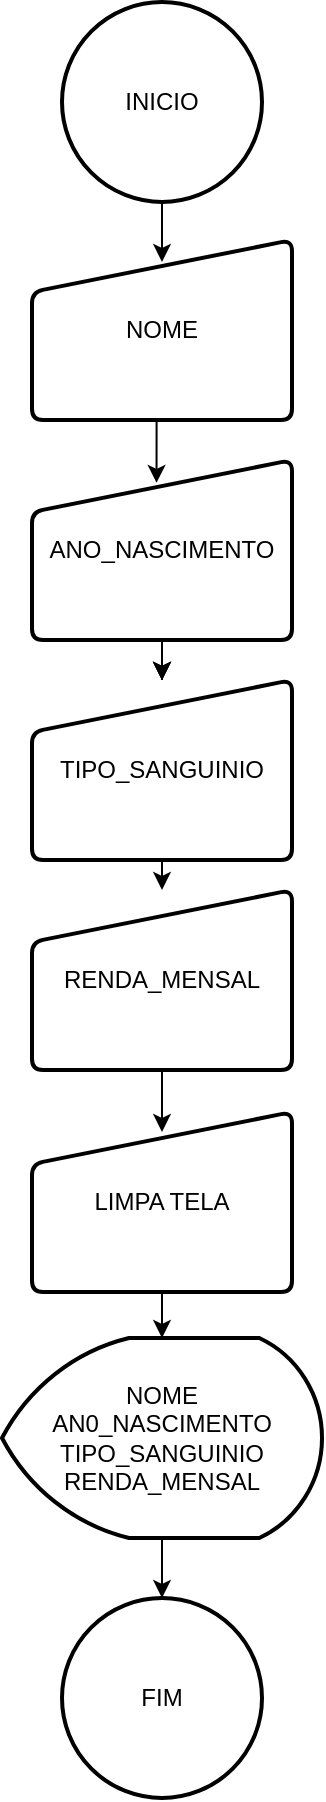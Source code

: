 <mxfile version="25.0.1">
  <diagram name="Página-1" id="jfogdP9_U1Wg3CihQM3p">
    <mxGraphModel dx="880" dy="434" grid="1" gridSize="10" guides="1" tooltips="1" connect="1" arrows="1" fold="1" page="1" pageScale="1" pageWidth="827" pageHeight="1169" math="0" shadow="0">
      <root>
        <mxCell id="0" />
        <mxCell id="1" parent="0" />
        <mxCell id="wPkzM8c5BZoaFIO-P6Uz-1" style="edgeStyle=orthogonalEdgeStyle;rounded=0;orthogonalLoop=1;jettySize=auto;html=1;exitX=0.5;exitY=1;exitDx=0;exitDy=0;exitPerimeter=0;" edge="1" parent="1" source="DQFOqRlbT_k9Pjse-kZL-1">
          <mxGeometry relative="1" as="geometry">
            <mxPoint x="400" y="225" as="targetPoint" />
          </mxGeometry>
        </mxCell>
        <mxCell id="DQFOqRlbT_k9Pjse-kZL-1" value="&lt;font style=&quot;vertical-align: inherit;&quot;&gt;&lt;font style=&quot;vertical-align: inherit;&quot;&gt;INICIO&lt;/font&gt;&lt;/font&gt;" style="strokeWidth=2;html=1;shape=mxgraph.flowchart.start_2;whiteSpace=wrap;" parent="1" vertex="1">
          <mxGeometry x="350" y="95" width="100" height="100" as="geometry" />
        </mxCell>
        <mxCell id="DQFOqRlbT_k9Pjse-kZL-2" value="&lt;font style=&quot;vertical-align: inherit;&quot;&gt;&lt;font style=&quot;vertical-align: inherit;&quot;&gt;&lt;font style=&quot;vertical-align: inherit;&quot;&gt;&lt;font style=&quot;vertical-align: inherit;&quot;&gt;FIM&lt;/font&gt;&lt;/font&gt;&lt;/font&gt;&lt;/font&gt;" style="strokeWidth=2;html=1;shape=mxgraph.flowchart.start_2;whiteSpace=wrap;" parent="1" vertex="1">
          <mxGeometry x="350" y="893" width="100" height="100" as="geometry" />
        </mxCell>
        <mxCell id="DQFOqRlbT_k9Pjse-kZL-3" value="&lt;font style=&quot;vertical-align: inherit;&quot;&gt;&lt;font style=&quot;vertical-align: inherit;&quot;&gt;NOME&lt;/font&gt;&lt;/font&gt;" style="html=1;strokeWidth=2;shape=manualInput;whiteSpace=wrap;rounded=1;size=26;arcSize=11;" parent="1" vertex="1">
          <mxGeometry x="335" y="214" width="130" height="90" as="geometry" />
        </mxCell>
        <mxCell id="DQFOqRlbT_k9Pjse-kZL-9" style="edgeStyle=orthogonalEdgeStyle;rounded=0;orthogonalLoop=1;jettySize=auto;html=1;exitX=0.5;exitY=1;exitDx=0;exitDy=0;entryX=0.5;entryY=0;entryDx=0;entryDy=0;" parent="1" source="DQFOqRlbT_k9Pjse-kZL-4" target="DQFOqRlbT_k9Pjse-kZL-5" edge="1">
          <mxGeometry relative="1" as="geometry" />
        </mxCell>
        <mxCell id="DQFOqRlbT_k9Pjse-kZL-11" style="edgeStyle=orthogonalEdgeStyle;rounded=0;orthogonalLoop=1;jettySize=auto;html=1;exitX=0.5;exitY=1;exitDx=0;exitDy=0;entryX=0.5;entryY=0;entryDx=0;entryDy=0;" parent="1" source="DQFOqRlbT_k9Pjse-kZL-4" target="DQFOqRlbT_k9Pjse-kZL-5" edge="1">
          <mxGeometry relative="1" as="geometry" />
        </mxCell>
        <mxCell id="DQFOqRlbT_k9Pjse-kZL-12" style="edgeStyle=orthogonalEdgeStyle;rounded=0;orthogonalLoop=1;jettySize=auto;html=1;exitX=0.5;exitY=1;exitDx=0;exitDy=0;entryX=0.5;entryY=0;entryDx=0;entryDy=0;" parent="1" source="DQFOqRlbT_k9Pjse-kZL-4" target="DQFOqRlbT_k9Pjse-kZL-5" edge="1">
          <mxGeometry relative="1" as="geometry" />
        </mxCell>
        <mxCell id="DQFOqRlbT_k9Pjse-kZL-17" style="edgeStyle=orthogonalEdgeStyle;rounded=0;orthogonalLoop=1;jettySize=auto;html=1;exitX=0.5;exitY=1;exitDx=0;exitDy=0;" parent="1" source="DQFOqRlbT_k9Pjse-kZL-4" target="DQFOqRlbT_k9Pjse-kZL-5" edge="1">
          <mxGeometry relative="1" as="geometry" />
        </mxCell>
        <mxCell id="DQFOqRlbT_k9Pjse-kZL-4" value="&lt;font style=&quot;vertical-align: inherit;&quot;&gt;&lt;font style=&quot;vertical-align: inherit;&quot;&gt;&lt;font style=&quot;vertical-align: inherit;&quot;&gt;&lt;font style=&quot;vertical-align: inherit;&quot;&gt;&lt;font style=&quot;vertical-align: inherit;&quot;&gt;&lt;font style=&quot;vertical-align: inherit;&quot;&gt;ANO_NASCIMENTO&lt;/font&gt;&lt;/font&gt;&lt;/font&gt;&lt;/font&gt;&lt;/font&gt;&lt;/font&gt;" style="html=1;strokeWidth=2;shape=manualInput;whiteSpace=wrap;rounded=1;size=26;arcSize=11;" parent="1" vertex="1">
          <mxGeometry x="335" y="324" width="130" height="90" as="geometry" />
        </mxCell>
        <mxCell id="DQFOqRlbT_k9Pjse-kZL-10" style="edgeStyle=orthogonalEdgeStyle;rounded=0;orthogonalLoop=1;jettySize=auto;html=1;exitX=0.5;exitY=1;exitDx=0;exitDy=0;entryX=0.5;entryY=0;entryDx=0;entryDy=0;" parent="1" source="DQFOqRlbT_k9Pjse-kZL-5" target="DQFOqRlbT_k9Pjse-kZL-6" edge="1">
          <mxGeometry relative="1" as="geometry" />
        </mxCell>
        <mxCell id="DQFOqRlbT_k9Pjse-kZL-5" value="&lt;font style=&quot;vertical-align: inherit;&quot;&gt;&lt;font style=&quot;vertical-align: inherit;&quot;&gt;&lt;font style=&quot;vertical-align: inherit;&quot;&gt;&lt;font style=&quot;vertical-align: inherit;&quot;&gt;TIPO_SANGUINIO&lt;/font&gt;&lt;/font&gt;&lt;/font&gt;&lt;/font&gt;" style="html=1;strokeWidth=2;shape=manualInput;whiteSpace=wrap;rounded=1;size=26;arcSize=11;" parent="1" vertex="1">
          <mxGeometry x="335" y="434" width="130" height="90" as="geometry" />
        </mxCell>
        <mxCell id="DQFOqRlbT_k9Pjse-kZL-6" value="&lt;font style=&quot;vertical-align: inherit;&quot;&gt;&lt;font style=&quot;vertical-align: inherit;&quot;&gt;&lt;font style=&quot;vertical-align: inherit;&quot;&gt;&lt;font style=&quot;vertical-align: inherit;&quot;&gt;&lt;font style=&quot;vertical-align: inherit;&quot;&gt;&lt;font style=&quot;vertical-align: inherit;&quot;&gt;RENDA_MENSAL&lt;/font&gt;&lt;/font&gt;&lt;/font&gt;&lt;/font&gt;&lt;/font&gt;&lt;/font&gt;" style="html=1;strokeWidth=2;shape=manualInput;whiteSpace=wrap;rounded=1;size=26;arcSize=11;" parent="1" vertex="1">
          <mxGeometry x="335" y="539" width="130" height="90" as="geometry" />
        </mxCell>
        <mxCell id="DQFOqRlbT_k9Pjse-kZL-8" style="edgeStyle=orthogonalEdgeStyle;rounded=0;orthogonalLoop=1;jettySize=auto;html=1;exitX=0.5;exitY=1;exitDx=0;exitDy=0;entryX=0.479;entryY=0.127;entryDx=0;entryDy=0;entryPerimeter=0;" parent="1" source="DQFOqRlbT_k9Pjse-kZL-3" target="DQFOqRlbT_k9Pjse-kZL-4" edge="1">
          <mxGeometry relative="1" as="geometry" />
        </mxCell>
        <mxCell id="DQFOqRlbT_k9Pjse-kZL-16" style="edgeStyle=orthogonalEdgeStyle;rounded=0;orthogonalLoop=1;jettySize=auto;html=1;exitX=0.5;exitY=1;exitDx=0;exitDy=0;exitPerimeter=0;" parent="1" source="DQFOqRlbT_k9Pjse-kZL-14" target="DQFOqRlbT_k9Pjse-kZL-2" edge="1">
          <mxGeometry relative="1" as="geometry" />
        </mxCell>
        <mxCell id="DQFOqRlbT_k9Pjse-kZL-14" value="&lt;font style=&quot;vertical-align: inherit;&quot;&gt;&lt;font style=&quot;vertical-align: inherit;&quot;&gt;NOME&lt;/font&gt;&lt;/font&gt;&lt;div&gt;&lt;font style=&quot;vertical-align: inherit;&quot;&gt;&lt;font style=&quot;vertical-align: inherit;&quot;&gt;AN0_NASCIMENTO&lt;/font&gt;&lt;/font&gt;&lt;/div&gt;&lt;div&gt;&lt;font style=&quot;vertical-align: inherit;&quot;&gt;&lt;font style=&quot;vertical-align: inherit;&quot;&gt;&lt;font style=&quot;vertical-align: inherit;&quot;&gt;&lt;font style=&quot;vertical-align: inherit;&quot;&gt;TIPO_SANGUINIO&lt;/font&gt;&lt;/font&gt;&lt;/font&gt;&lt;/font&gt;&lt;/div&gt;&lt;div&gt;&lt;font style=&quot;vertical-align: inherit;&quot;&gt;&lt;font style=&quot;vertical-align: inherit;&quot;&gt;&lt;font style=&quot;vertical-align: inherit;&quot;&gt;&lt;font style=&quot;vertical-align: inherit;&quot;&gt;&lt;font style=&quot;vertical-align: inherit;&quot;&gt;&lt;font style=&quot;vertical-align: inherit;&quot;&gt;RENDA_MENSAL&lt;/font&gt;&lt;/font&gt;&lt;/font&gt;&lt;/font&gt;&lt;/font&gt;&lt;/font&gt;&lt;/div&gt;" style="strokeWidth=2;html=1;shape=mxgraph.flowchart.display;whiteSpace=wrap;" parent="1" vertex="1">
          <mxGeometry x="320" y="763" width="160" height="100" as="geometry" />
        </mxCell>
        <mxCell id="cBHIS_FNUi8-ukShg-Jt-3" style="edgeStyle=orthogonalEdgeStyle;rounded=0;orthogonalLoop=1;jettySize=auto;html=1;exitX=0.5;exitY=1;exitDx=0;exitDy=0;" parent="1" source="cBHIS_FNUi8-ukShg-Jt-1" target="DQFOqRlbT_k9Pjse-kZL-14" edge="1">
          <mxGeometry relative="1" as="geometry" />
        </mxCell>
        <mxCell id="cBHIS_FNUi8-ukShg-Jt-1" value="&lt;font style=&quot;vertical-align: inherit;&quot;&gt;&lt;font style=&quot;vertical-align: inherit;&quot;&gt;&lt;font style=&quot;vertical-align: inherit;&quot;&gt;&lt;font style=&quot;vertical-align: inherit;&quot;&gt;&lt;font style=&quot;vertical-align: inherit;&quot;&gt;&lt;font style=&quot;vertical-align: inherit;&quot;&gt;LIMPA TELA&lt;/font&gt;&lt;/font&gt;&lt;/font&gt;&lt;/font&gt;&lt;/font&gt;&lt;/font&gt;" style="html=1;strokeWidth=2;shape=manualInput;whiteSpace=wrap;rounded=1;size=26;arcSize=11;" parent="1" vertex="1">
          <mxGeometry x="335" y="650" width="130" height="90" as="geometry" />
        </mxCell>
        <mxCell id="cBHIS_FNUi8-ukShg-Jt-2" style="edgeStyle=orthogonalEdgeStyle;rounded=0;orthogonalLoop=1;jettySize=auto;html=1;exitX=0.5;exitY=1;exitDx=0;exitDy=0;entryX=0.5;entryY=0.111;entryDx=0;entryDy=0;entryPerimeter=0;" parent="1" source="DQFOqRlbT_k9Pjse-kZL-6" target="cBHIS_FNUi8-ukShg-Jt-1" edge="1">
          <mxGeometry relative="1" as="geometry" />
        </mxCell>
      </root>
    </mxGraphModel>
  </diagram>
</mxfile>
